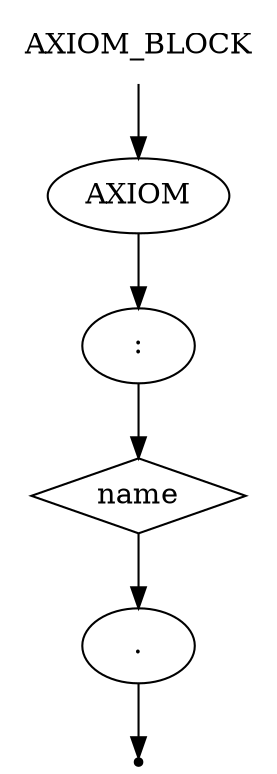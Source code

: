 digraph AXIOM_BLOCK {
    start [label=AXIOM_BLOCK shape=plaintext]
    A [label=AXIOM shape=oval]
    B [label=":" shape=oval]
    C [label=name shape=diamond]
    D [label="." shape=oval]
    end [label="" shape=point]
    start -> A
    A -> B
    B -> C
    C -> D
    D -> end
}
